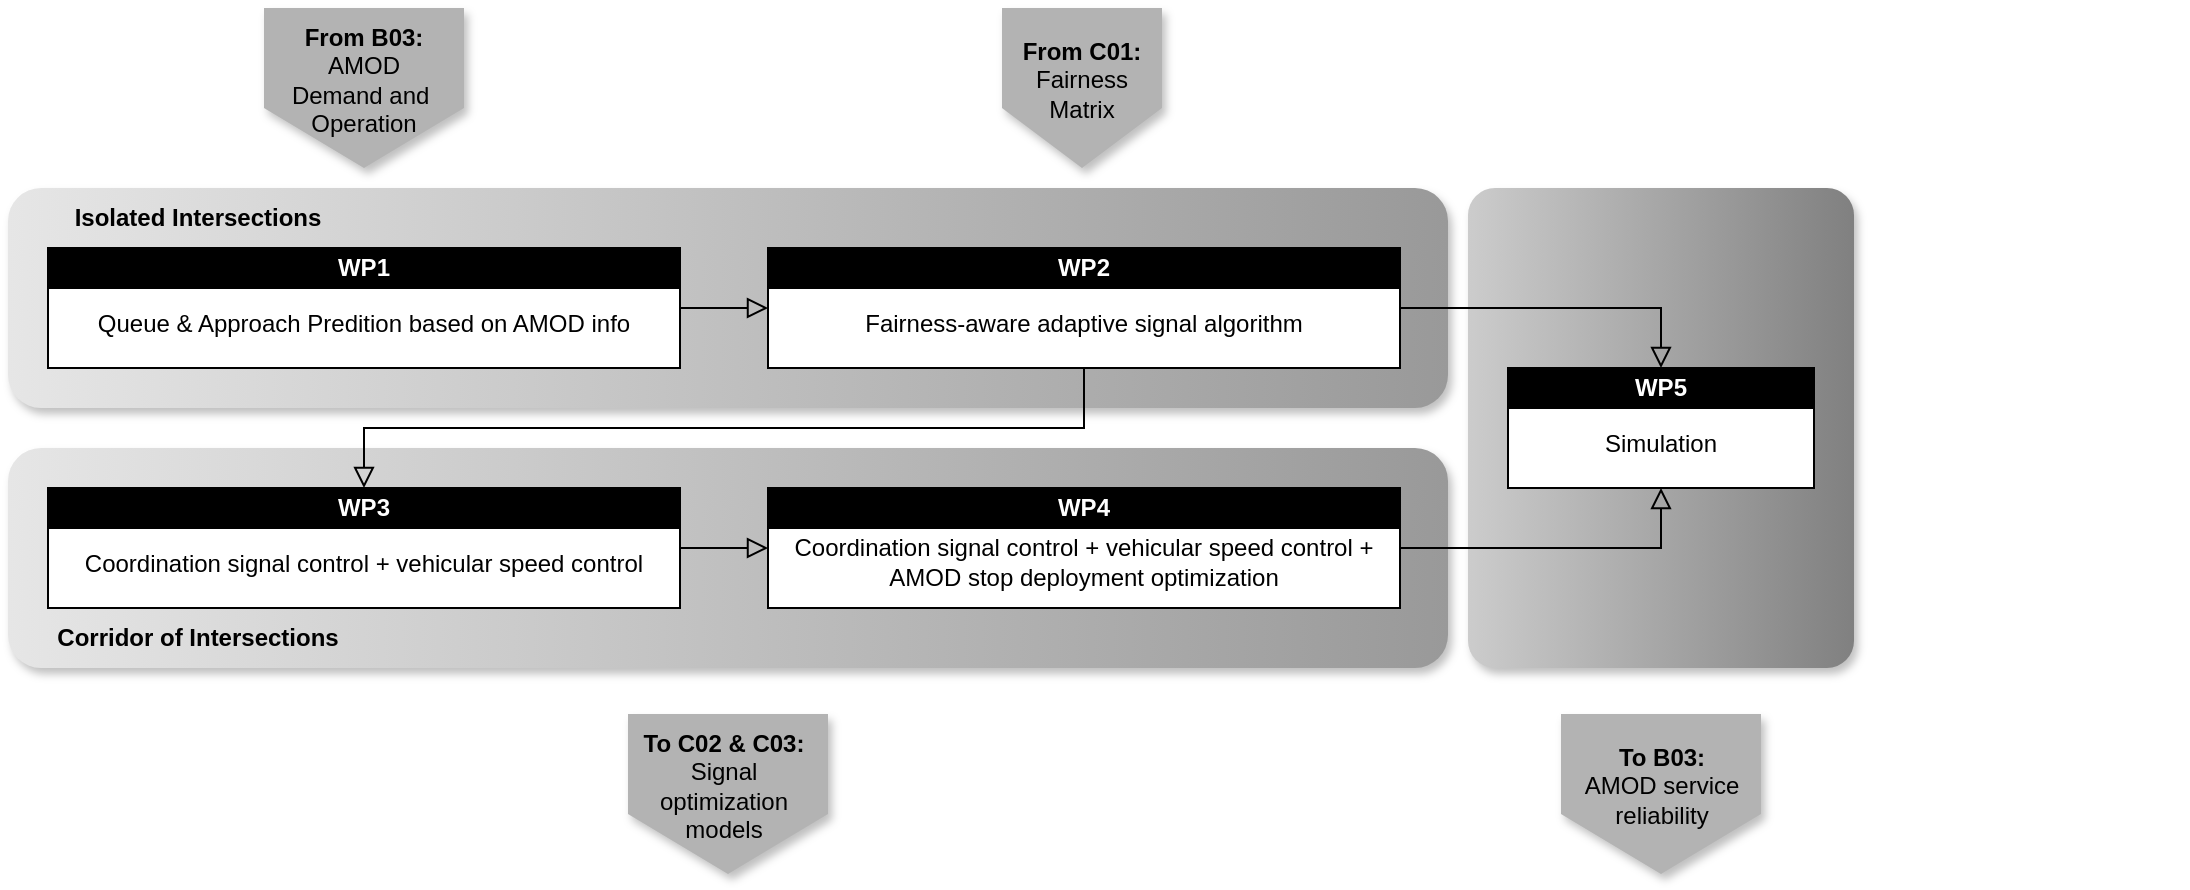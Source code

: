 <mxfile version="24.7.7">
  <diagram id="C5RBs43oDa-KdzZeNtuy" name="Page-1">
    <mxGraphModel dx="842" dy="432" grid="1" gridSize="10" guides="1" tooltips="1" connect="1" arrows="1" fold="1" page="1" pageScale="1" pageWidth="1169" pageHeight="827" math="0" shadow="0">
      <root>
        <mxCell id="WIyWlLk6GJQsqaUBKTNV-0" />
        <mxCell id="WIyWlLk6GJQsqaUBKTNV-1" parent="WIyWlLk6GJQsqaUBKTNV-0" />
        <mxCell id="JgYmik9hs0i8dOX898q2-32" value="" style="rounded=1;whiteSpace=wrap;html=1;fillStyle=hatch;fillColor=#CCCCCC;gradientColor=#808080;gradientDirection=east;strokeColor=none;arcSize=7;shadow=1;" vertex="1" parent="WIyWlLk6GJQsqaUBKTNV-1">
          <mxGeometry x="747" y="97" width="193" height="240" as="geometry" />
        </mxCell>
        <mxCell id="JgYmik9hs0i8dOX898q2-31" value="" style="rounded=1;whiteSpace=wrap;html=1;fillStyle=hatch;fillColor=#E6E6E6;gradientColor=#999999;gradientDirection=east;strokeColor=none;shadow=1;" vertex="1" parent="WIyWlLk6GJQsqaUBKTNV-1">
          <mxGeometry x="17" y="227" width="720" height="110" as="geometry" />
        </mxCell>
        <mxCell id="JgYmik9hs0i8dOX898q2-30" value="" style="rounded=1;whiteSpace=wrap;html=1;fillStyle=auto;fillColor=#E6E6E6;gradientColor=#999999;gradientDirection=east;dashed=1;strokeColor=none;shadow=1;" vertex="1" parent="WIyWlLk6GJQsqaUBKTNV-1">
          <mxGeometry x="17" y="97" width="720" height="110" as="geometry" />
        </mxCell>
        <mxCell id="JgYmik9hs0i8dOX898q2-5" value="" style="group;dashed=1;rounded=0;" vertex="1" connectable="0" parent="WIyWlLk6GJQsqaUBKTNV-1">
          <mxGeometry x="397" y="247" width="710" height="90" as="geometry" />
        </mxCell>
        <mxCell id="JgYmik9hs0i8dOX898q2-6" value="&lt;div&gt;&lt;/div&gt;&lt;div&gt;&lt;br&gt;&lt;/div&gt;&lt;div&gt;Coordination signal control + vehicular speed control + AMOD stop deployment optimization&lt;br&gt;&lt;/div&gt;" style="rounded=0;whiteSpace=wrap;html=1;" vertex="1" parent="JgYmik9hs0i8dOX898q2-5">
          <mxGeometry width="316" height="60" as="geometry" />
        </mxCell>
        <mxCell id="JgYmik9hs0i8dOX898q2-7" value="&lt;span style=&quot;font-family: Helvetica; font-size: 12px; font-style: normal; font-variant-ligatures: normal; font-variant-caps: normal; letter-spacing: normal; orphans: 2; text-indent: 0px; text-transform: none; widows: 2; word-spacing: 0px; -webkit-text-stroke-width: 0px; white-space: normal; text-decoration-thickness: initial; text-decoration-style: initial; text-decoration-color: initial; float: none; background-color: rgb(0, 0, 0); display: inline !important;&quot;&gt;&lt;font style=&quot;&quot; color=&quot;#ffffff&quot;&gt;&lt;b&gt;WP4&lt;/b&gt;&lt;/font&gt;&lt;/span&gt;" style="rounded=0;whiteSpace=wrap;html=1;align=center;verticalAlign=middle;fillColor=#000000;" vertex="1" parent="JgYmik9hs0i8dOX898q2-5">
          <mxGeometry width="316" height="20" as="geometry" />
        </mxCell>
        <mxCell id="JgYmik9hs0i8dOX898q2-27" value="&lt;b&gt;Corridor of Intersections&lt;/b&gt;" style="text;html=1;align=center;verticalAlign=middle;whiteSpace=wrap;rounded=0;" vertex="1" parent="JgYmik9hs0i8dOX898q2-5">
          <mxGeometry x="-360" y="60" width="150" height="30" as="geometry" />
        </mxCell>
        <mxCell id="JgYmik9hs0i8dOX898q2-8" value="" style="group;rounded=0;" vertex="1" connectable="0" parent="WIyWlLk6GJQsqaUBKTNV-1">
          <mxGeometry x="37" y="247" width="316" height="60" as="geometry" />
        </mxCell>
        <mxCell id="JgYmik9hs0i8dOX898q2-9" value="&lt;div&gt;&lt;/div&gt;&lt;div&gt;&lt;br&gt;&lt;/div&gt;&lt;div&gt;Coordination signal control + vehicular speed control&lt;br&gt;&lt;/div&gt;" style="rounded=0;whiteSpace=wrap;html=1;" vertex="1" parent="JgYmik9hs0i8dOX898q2-8">
          <mxGeometry width="316" height="60" as="geometry" />
        </mxCell>
        <mxCell id="JgYmik9hs0i8dOX898q2-10" value="&lt;span style=&quot;font-family: Helvetica; font-size: 12px; font-style: normal; font-variant-ligatures: normal; font-variant-caps: normal; letter-spacing: normal; orphans: 2; text-indent: 0px; text-transform: none; widows: 2; word-spacing: 0px; -webkit-text-stroke-width: 0px; white-space: normal; text-decoration-thickness: initial; text-decoration-style: initial; text-decoration-color: initial; float: none; background-color: rgb(0, 0, 0); display: inline !important;&quot;&gt;&lt;font style=&quot;&quot; color=&quot;#ffffff&quot;&gt;&lt;b&gt;WP3&lt;/b&gt;&lt;/font&gt;&lt;/span&gt;" style="rounded=0;whiteSpace=wrap;html=1;align=center;verticalAlign=middle;fillColor=#000000;" vertex="1" parent="JgYmik9hs0i8dOX898q2-8">
          <mxGeometry width="316" height="20" as="geometry" />
        </mxCell>
        <mxCell id="JvyrPpIEFQw7W278l9s6-7" value="" style="edgeStyle=orthogonalEdgeStyle;rounded=0;html=1;jettySize=auto;orthogonalLoop=1;fontSize=11;endArrow=block;endFill=0;endSize=8;strokeWidth=1;shadow=0;labelBackgroundColor=none;exitX=1;exitY=0.5;exitDx=0;exitDy=0;" parent="WIyWlLk6GJQsqaUBKTNV-1" source="JvyrPpIEFQw7W278l9s6-16" edge="1">
          <mxGeometry y="10" relative="1" as="geometry">
            <mxPoint as="offset" />
            <mxPoint x="353" y="157" as="sourcePoint" />
            <mxPoint x="397" y="157" as="targetPoint" />
          </mxGeometry>
        </mxCell>
        <mxCell id="JgYmik9hs0i8dOX898q2-21" value="" style="edgeStyle=orthogonalEdgeStyle;rounded=0;html=1;jettySize=auto;orthogonalLoop=1;fontSize=11;endArrow=block;endFill=0;endSize=8;strokeWidth=1;shadow=0;labelBackgroundColor=none;exitX=1;exitY=0.5;exitDx=0;exitDy=0;entryX=0;entryY=0.5;entryDx=0;entryDy=0;" edge="1" parent="WIyWlLk6GJQsqaUBKTNV-1" source="JgYmik9hs0i8dOX898q2-9" target="JgYmik9hs0i8dOX898q2-6">
          <mxGeometry y="10" relative="1" as="geometry">
            <mxPoint as="offset" />
            <mxPoint x="363" y="167" as="sourcePoint" />
            <mxPoint x="407" y="167" as="targetPoint" />
          </mxGeometry>
        </mxCell>
        <mxCell id="JgYmik9hs0i8dOX898q2-23" value="" style="edgeStyle=orthogonalEdgeStyle;rounded=0;html=1;jettySize=auto;orthogonalLoop=1;fontSize=11;endArrow=block;endFill=0;endSize=8;strokeWidth=1;shadow=0;labelBackgroundColor=none;exitX=1;exitY=0.5;exitDx=0;exitDy=0;entryX=0.5;entryY=1;entryDx=0;entryDy=0;" edge="1" parent="WIyWlLk6GJQsqaUBKTNV-1" source="JgYmik9hs0i8dOX898q2-6" target="JgYmik9hs0i8dOX898q2-12">
          <mxGeometry y="10" relative="1" as="geometry">
            <mxPoint as="offset" />
            <mxPoint x="723" y="167" as="sourcePoint" />
            <mxPoint x="777" y="217" as="targetPoint" />
          </mxGeometry>
        </mxCell>
        <mxCell id="JgYmik9hs0i8dOX898q2-26" value="&lt;b&gt;Isolated Intersections&lt;/b&gt;" style="text;html=1;align=center;verticalAlign=middle;whiteSpace=wrap;rounded=0;" vertex="1" parent="WIyWlLk6GJQsqaUBKTNV-1">
          <mxGeometry x="37" y="97" width="150" height="30" as="geometry" />
        </mxCell>
        <mxCell id="JgYmik9hs0i8dOX898q2-29" value="" style="edgeStyle=orthogonalEdgeStyle;rounded=0;html=1;jettySize=auto;orthogonalLoop=1;fontSize=11;endArrow=block;endFill=0;endSize=8;strokeWidth=1;shadow=0;labelBackgroundColor=none;exitX=0.5;exitY=1;exitDx=0;exitDy=0;entryX=0.5;entryY=0;entryDx=0;entryDy=0;curved=0;" edge="1" parent="WIyWlLk6GJQsqaUBKTNV-1" source="JgYmik9hs0i8dOX898q2-3" target="JgYmik9hs0i8dOX898q2-10">
          <mxGeometry y="10" relative="1" as="geometry">
            <mxPoint as="offset" />
            <mxPoint x="723" y="167" as="sourcePoint" />
            <mxPoint x="935" y="197" as="targetPoint" />
          </mxGeometry>
        </mxCell>
        <mxCell id="JgYmik9hs0i8dOX898q2-37" value="" style="group;shadow=1;rounded=0;" vertex="1" connectable="0" parent="WIyWlLk6GJQsqaUBKTNV-1">
          <mxGeometry x="37" y="127" width="316" height="60" as="geometry" />
        </mxCell>
        <mxCell id="JvyrPpIEFQw7W278l9s6-16" value="&lt;div&gt;&lt;br&gt;&lt;/div&gt;&lt;div&gt;Queue &amp;amp; Approach Predition based on AMOD info&lt;/div&gt;" style="rounded=0;whiteSpace=wrap;html=1;" parent="JgYmik9hs0i8dOX898q2-37" vertex="1">
          <mxGeometry width="316" height="60" as="geometry" />
        </mxCell>
        <mxCell id="JgYmik9hs0i8dOX898q2-0" value="&lt;span style=&quot;font-family: Helvetica; font-size: 12px; font-style: normal; font-variant-ligatures: normal; font-variant-caps: normal; letter-spacing: normal; orphans: 2; text-indent: 0px; text-transform: none; widows: 2; word-spacing: 0px; -webkit-text-stroke-width: 0px; white-space: normal; text-decoration-thickness: initial; text-decoration-style: initial; text-decoration-color: initial; float: none; background-color: rgb(0, 0, 0); display: inline !important;&quot;&gt;&lt;font style=&quot;&quot; color=&quot;#ffffff&quot;&gt;&lt;b&gt;WP1&lt;/b&gt;&lt;/font&gt;&lt;/span&gt;" style="rounded=0;whiteSpace=wrap;html=1;align=center;verticalAlign=middle;fillColor=#000000;" vertex="1" parent="JgYmik9hs0i8dOX898q2-37">
          <mxGeometry width="316" height="20" as="geometry" />
        </mxCell>
        <mxCell id="JgYmik9hs0i8dOX898q2-47" value="" style="shape=offPageConnector;whiteSpace=wrap;html=1;rounded=0;fillColor=#B3B3B3;strokeColor=none;shadow=1;" vertex="1" parent="WIyWlLk6GJQsqaUBKTNV-1">
          <mxGeometry x="145" y="7" width="100" height="80" as="geometry" />
        </mxCell>
        <mxCell id="JgYmik9hs0i8dOX898q2-42" value="From B03:&lt;div&gt;&lt;span style=&quot;font-weight: normal;&quot;&gt;AMOD Demand and&amp;nbsp; Operation&lt;/span&gt;&lt;/div&gt;" style="text;html=1;align=center;verticalAlign=middle;whiteSpace=wrap;rounded=0;fontStyle=1;" vertex="1" parent="WIyWlLk6GJQsqaUBKTNV-1">
          <mxGeometry x="155" y="25.5" width="80" height="35" as="geometry" />
        </mxCell>
        <mxCell id="JgYmik9hs0i8dOX898q2-49" value="" style="shape=offPageConnector;whiteSpace=wrap;html=1;rounded=0;fillColor=#B3B3B3;strokeColor=none;shadow=1;" vertex="1" parent="WIyWlLk6GJQsqaUBKTNV-1">
          <mxGeometry x="514" y="7" width="80" height="80" as="geometry" />
        </mxCell>
        <mxCell id="JgYmik9hs0i8dOX898q2-50" value="From C01:&lt;div&gt;&lt;span style=&quot;font-weight: normal;&quot;&gt;Fairness&lt;/span&gt;&lt;/div&gt;&lt;div&gt;&lt;span style=&quot;font-weight: normal;&quot;&gt;Matrix&lt;/span&gt;&lt;/div&gt;" style="text;html=1;align=center;verticalAlign=middle;whiteSpace=wrap;rounded=0;fontStyle=1;" vertex="1" parent="WIyWlLk6GJQsqaUBKTNV-1">
          <mxGeometry x="522" y="25.5" width="64" height="35" as="geometry" />
        </mxCell>
        <mxCell id="JgYmik9hs0i8dOX898q2-52" value="" style="shape=offPageConnector;whiteSpace=wrap;html=1;rounded=0;fillColor=#B3B3B3;strokeColor=none;shadow=1;" vertex="1" parent="WIyWlLk6GJQsqaUBKTNV-1">
          <mxGeometry x="793.5" y="360" width="100" height="80" as="geometry" />
        </mxCell>
        <mxCell id="JgYmik9hs0i8dOX898q2-53" value="To B03:&lt;div&gt;&lt;span style=&quot;font-weight: normal;&quot;&gt;AMOD service reliability&lt;/span&gt;&lt;/div&gt;" style="text;html=1;align=center;verticalAlign=middle;whiteSpace=wrap;rounded=0;fontStyle=1;" vertex="1" parent="WIyWlLk6GJQsqaUBKTNV-1">
          <mxGeometry x="803.5" y="378.5" width="80" height="35" as="geometry" />
        </mxCell>
        <mxCell id="JgYmik9hs0i8dOX898q2-55" value="" style="shape=offPageConnector;whiteSpace=wrap;html=1;rounded=0;fillColor=#B3B3B3;strokeColor=none;shadow=1;" vertex="1" parent="WIyWlLk6GJQsqaUBKTNV-1">
          <mxGeometry x="327" y="360" width="100" height="80" as="geometry" />
        </mxCell>
        <mxCell id="JgYmik9hs0i8dOX898q2-56" value="To C02 &amp;amp; C03:&lt;div&gt;&lt;span style=&quot;font-weight: normal;&quot;&gt;Signal optimization models&lt;/span&gt;&lt;/div&gt;" style="text;html=1;align=center;verticalAlign=middle;whiteSpace=wrap;rounded=0;fontStyle=1;" vertex="1" parent="WIyWlLk6GJQsqaUBKTNV-1">
          <mxGeometry x="333" y="378.5" width="84" height="35" as="geometry" />
        </mxCell>
        <mxCell id="JgYmik9hs0i8dOX898q2-3" value="&lt;div&gt;&lt;br&gt;&lt;/div&gt;Fairness-aware adaptive signal algorithm" style="rounded=0;whiteSpace=wrap;html=1;" vertex="1" parent="WIyWlLk6GJQsqaUBKTNV-1">
          <mxGeometry x="397" y="127" width="316" height="60" as="geometry" />
        </mxCell>
        <mxCell id="JgYmik9hs0i8dOX898q2-4" value="&lt;span style=&quot;font-family: Helvetica; font-size: 12px; font-style: normal; font-variant-ligatures: normal; font-variant-caps: normal; letter-spacing: normal; orphans: 2; text-indent: 0px; text-transform: none; widows: 2; word-spacing: 0px; -webkit-text-stroke-width: 0px; white-space: normal; text-decoration-thickness: initial; text-decoration-style: initial; text-decoration-color: initial; float: none; background-color: rgb(0, 0, 0); display: inline !important;&quot;&gt;&lt;font style=&quot;&quot; color=&quot;#ffffff&quot;&gt;&lt;b&gt;WP2&lt;/b&gt;&lt;/font&gt;&lt;/span&gt;" style="rounded=0;whiteSpace=wrap;html=1;align=center;verticalAlign=middle;fillColor=#000000;" vertex="1" parent="WIyWlLk6GJQsqaUBKTNV-1">
          <mxGeometry x="397" y="127" width="316" height="20" as="geometry" />
        </mxCell>
        <mxCell id="JgYmik9hs0i8dOX898q2-11" value="" style="group;rounded=0;" vertex="1" connectable="0" parent="WIyWlLk6GJQsqaUBKTNV-1">
          <mxGeometry x="767" y="187" width="153" height="60" as="geometry" />
        </mxCell>
        <mxCell id="JgYmik9hs0i8dOX898q2-12" value="&lt;div&gt;&lt;/div&gt;&lt;div&gt;&lt;br&gt;&lt;/div&gt;&lt;div&gt;Simulation&lt;/div&gt;" style="rounded=0;whiteSpace=wrap;html=1;" vertex="1" parent="JgYmik9hs0i8dOX898q2-11">
          <mxGeometry width="153" height="60" as="geometry" />
        </mxCell>
        <mxCell id="JgYmik9hs0i8dOX898q2-13" value="&lt;span style=&quot;font-family: Helvetica; font-size: 12px; font-style: normal; font-variant-ligatures: normal; font-variant-caps: normal; letter-spacing: normal; orphans: 2; text-indent: 0px; text-transform: none; widows: 2; word-spacing: 0px; -webkit-text-stroke-width: 0px; white-space: normal; text-decoration-thickness: initial; text-decoration-style: initial; text-decoration-color: initial; float: none; background-color: rgb(0, 0, 0); display: inline !important;&quot;&gt;&lt;font style=&quot;&quot; color=&quot;#ffffff&quot;&gt;&lt;b&gt;WP5&lt;/b&gt;&lt;/font&gt;&lt;/span&gt;" style="rounded=0;whiteSpace=wrap;html=1;align=center;verticalAlign=middle;fillColor=#000000;" vertex="1" parent="JgYmik9hs0i8dOX898q2-11">
          <mxGeometry width="153" height="20" as="geometry" />
        </mxCell>
        <mxCell id="JgYmik9hs0i8dOX898q2-22" value="" style="edgeStyle=orthogonalEdgeStyle;rounded=0;html=1;jettySize=auto;orthogonalLoop=1;fontSize=11;endArrow=block;endFill=0;endSize=8;strokeWidth=1;shadow=0;labelBackgroundColor=none;exitX=1;exitY=0.5;exitDx=0;exitDy=0;entryX=0.5;entryY=0;entryDx=0;entryDy=0;" edge="1" parent="WIyWlLk6GJQsqaUBKTNV-1" source="JgYmik9hs0i8dOX898q2-3" target="JgYmik9hs0i8dOX898q2-13">
          <mxGeometry y="10" relative="1" as="geometry">
            <mxPoint as="offset" />
            <mxPoint x="363" y="167" as="sourcePoint" />
            <mxPoint x="407" y="167" as="targetPoint" />
          </mxGeometry>
        </mxCell>
      </root>
    </mxGraphModel>
  </diagram>
</mxfile>
